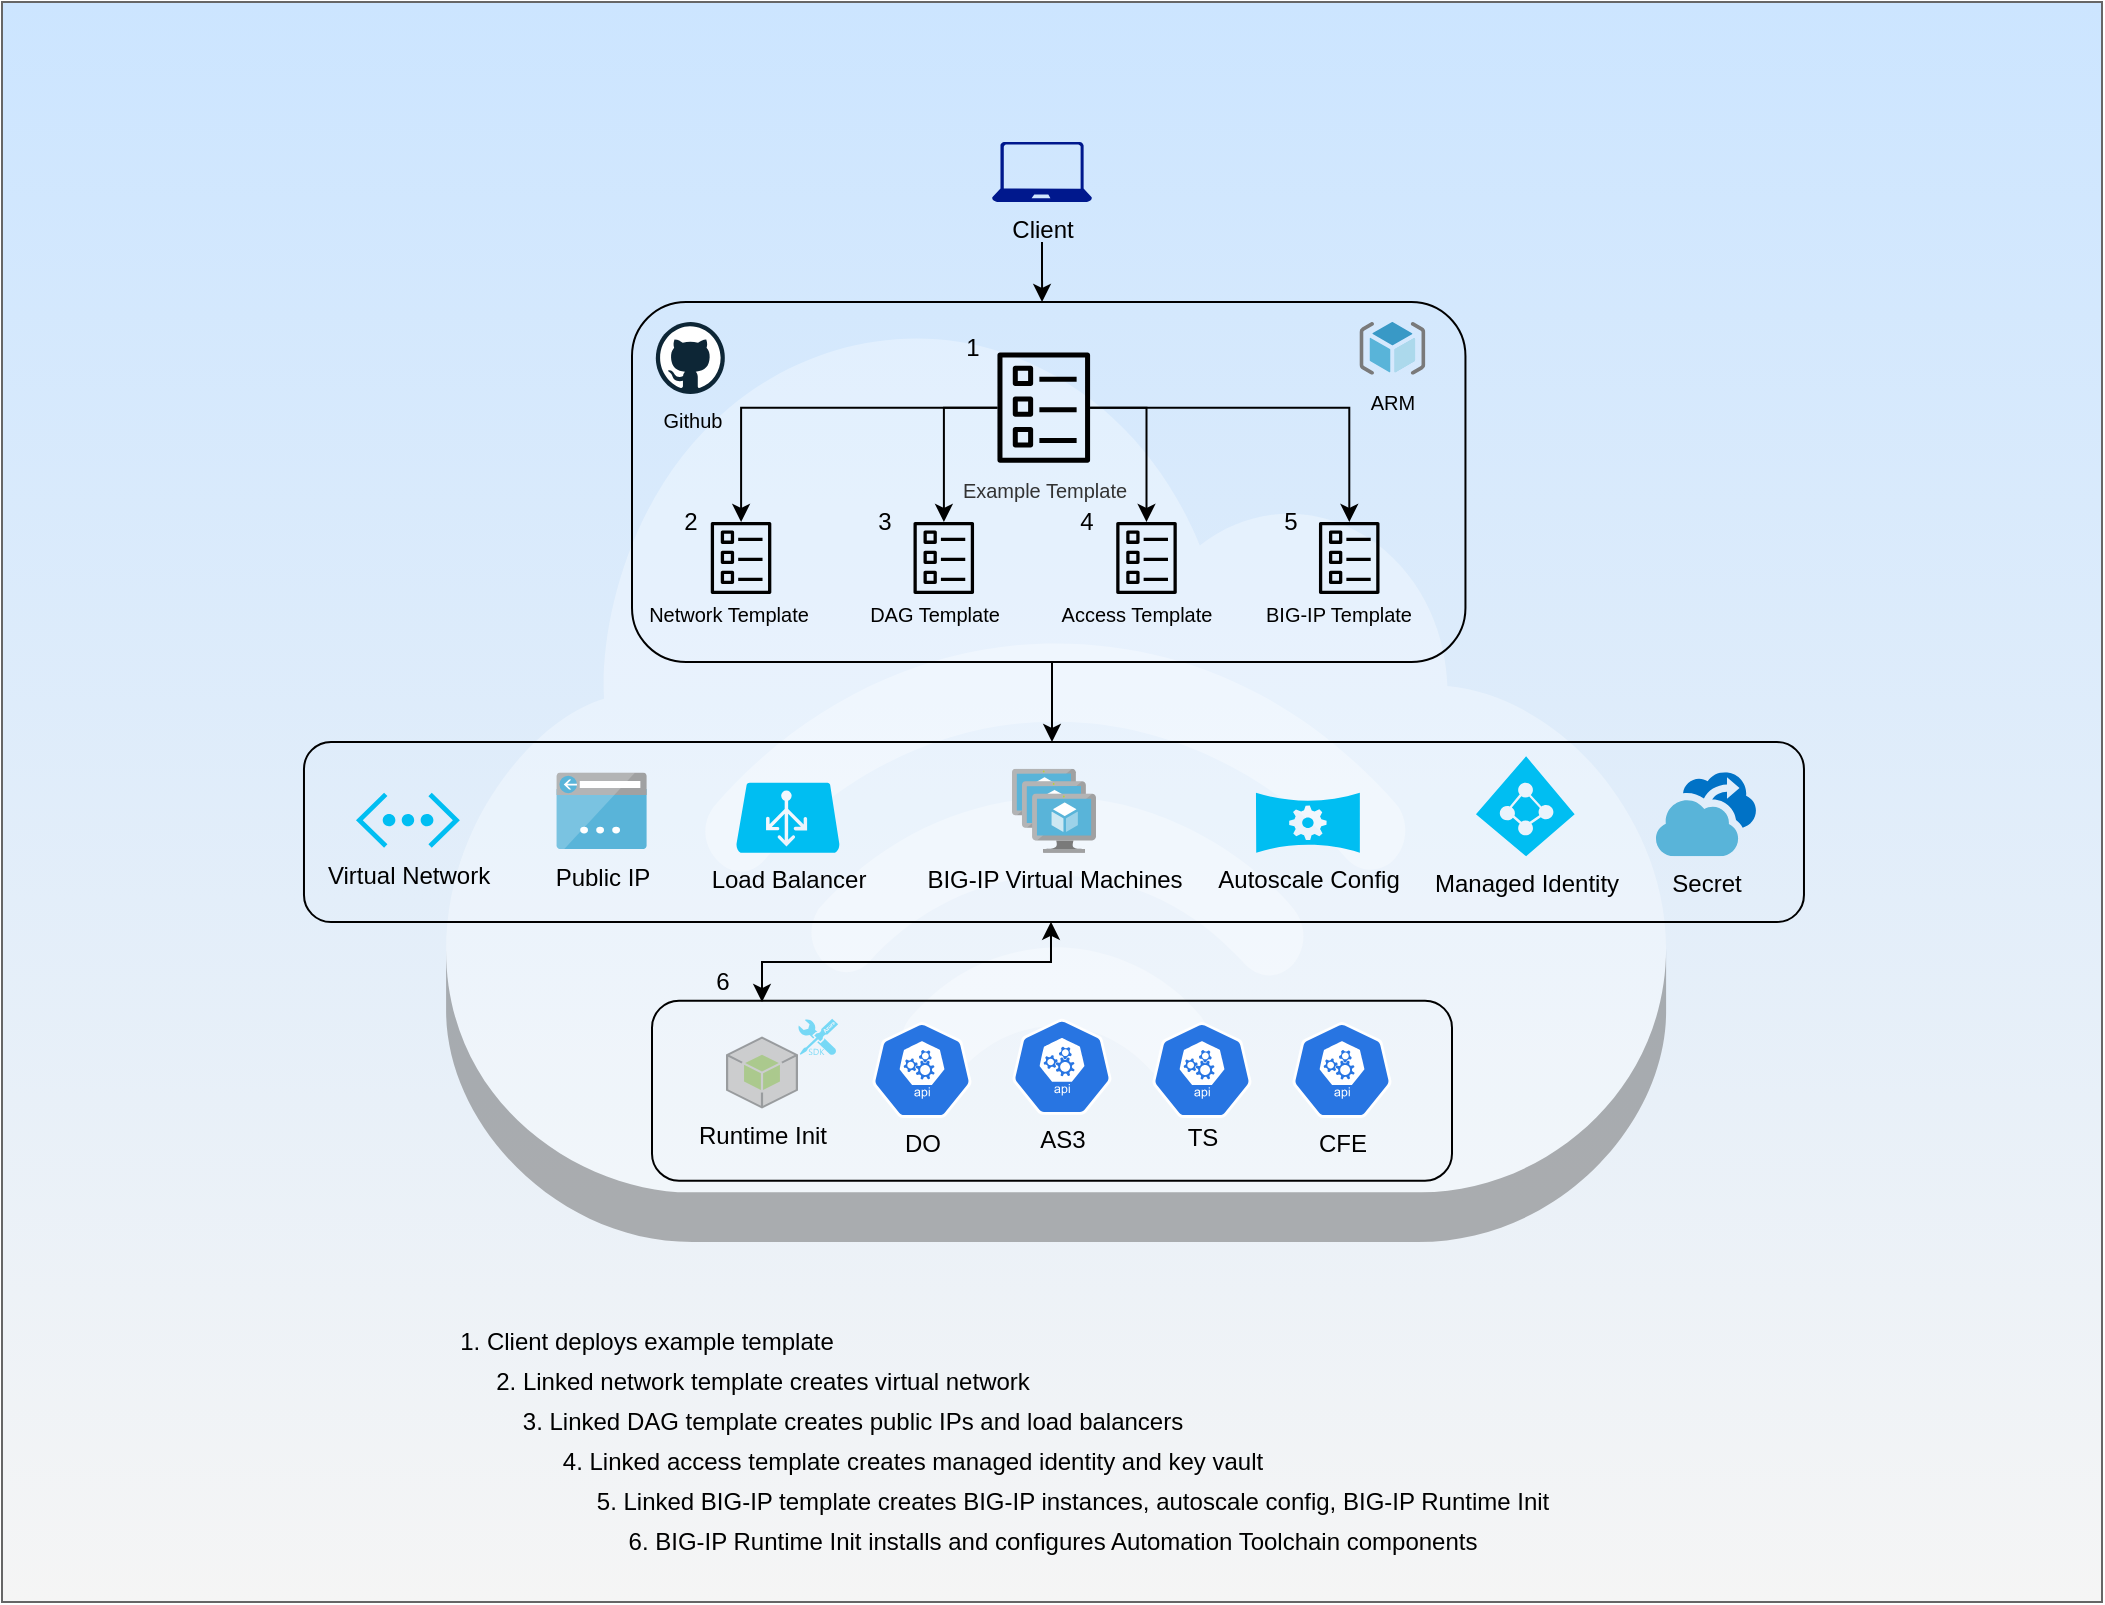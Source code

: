 <mxfile version="12.7.9" type="device"><diagram id="TBPLF4pw3LD6xtb_C-L-" name="Page-1"><mxGraphModel dx="1248" dy="1017" grid="1" gridSize="10" guides="1" tooltips="1" connect="1" arrows="1" fold="1" page="1" pageScale="1" pageWidth="1100" pageHeight="850" background="none" math="0" shadow="0"><root><mxCell id="0"/><mxCell id="1" parent="0"/><mxCell id="_M0DYiIFaHxpAlew8Ik0-135" value="" style="whiteSpace=wrap;html=1;rounded=0;fillColor=#f5f5f5;strokeColor=#666666;fontColor=#333333;gradientColor=#CCE5FF;gradientDirection=north;" parent="1" vertex="1"><mxGeometry x="30" y="30" width="1050" height="800" as="geometry"/></mxCell><mxCell id="_M0DYiIFaHxpAlew8Ik0-23" value="" style="outlineConnect=0;dashed=0;verticalLabelPosition=bottom;verticalAlign=top;align=center;html=1;shape=mxgraph.aws3.internet_3;fillColor=#ffffff;gradientColor=none;opacity=30;strokeColor=#000000;shadow=0;" parent="1" vertex="1"><mxGeometry x="252.05" y="190" width="610" height="460" as="geometry"/></mxCell><mxCell id="wfL6TNnV5ihlvDAfudO5-1" value="1. Client deploys example template" style="text;html=1;resizable=0;autosize=1;align=center;verticalAlign=middle;points=[];fillColor=none;strokeColor=none;rounded=0;" parent="1" vertex="1"><mxGeometry x="252.05" y="690.0" width="200" height="20" as="geometry"/></mxCell><mxCell id="wfL6TNnV5ihlvDAfudO5-2" value="2. Linked network template creates virtual network" style="text;html=1;resizable=0;autosize=1;align=center;verticalAlign=middle;points=[];fillColor=none;strokeColor=none;rounded=0;" parent="1" vertex="1"><mxGeometry x="270" y="710.0" width="280" height="20" as="geometry"/></mxCell><mxCell id="wfL6TNnV5ihlvDAfudO5-3" value="3. Linked DAG template creates public IPs and load balancers" style="text;html=1;resizable=0;autosize=1;align=center;verticalAlign=middle;points=[];fillColor=none;strokeColor=none;rounded=0;" parent="1" vertex="1"><mxGeometry x="280" y="730.0" width="350" height="20" as="geometry"/></mxCell><mxCell id="wfL6TNnV5ihlvDAfudO5-4" value="4. Linked access template creates managed identity and key vault" style="text;html=1;resizable=0;autosize=1;align=center;verticalAlign=middle;points=[];fillColor=none;strokeColor=none;rounded=0;" parent="1" vertex="1"><mxGeometry x="300" y="750" width="370" height="20" as="geometry"/></mxCell><mxCell id="wfL6TNnV5ihlvDAfudO5-5" value="5. Linked BIG-IP template creates BIG-IP instances, autoscale config, BIG-IP Runtime Init" style="text;html=1;resizable=0;autosize=1;align=center;verticalAlign=middle;points=[];fillColor=none;strokeColor=none;rounded=0;" parent="1" vertex="1"><mxGeometry x="320" y="770.0" width="490" height="20" as="geometry"/></mxCell><mxCell id="wfL6TNnV5ihlvDAfudO5-6" value="6. BIG-IP Runtime Init installs and configures Automation Toolchain components" style="text;html=1;resizable=0;autosize=1;align=center;verticalAlign=middle;points=[];fillColor=none;strokeColor=none;rounded=0;" parent="1" vertex="1"><mxGeometry x="335" y="790.0" width="440" height="20" as="geometry"/></mxCell><mxCell id="CamAW3C4xL99wExMFPAF-99" style="edgeStyle=orthogonalEdgeStyle;rounded=0;orthogonalLoop=1;jettySize=auto;html=1;entryX=0.492;entryY=0;entryDx=0;entryDy=0;entryPerimeter=0;startArrow=none;startFill=0;endArrow=classic;endFill=1;strokeColor=#000000;strokeWidth=1;fontColor=#000000;" edge="1" parent="1" target="CamAW3C4xL99wExMFPAF-4"><mxGeometry relative="1" as="geometry"><mxPoint x="550" y="150" as="sourcePoint"/></mxGeometry></mxCell><mxCell id="3KkGRNWES5DtnqQzAj3k-48" value="Client" style="aspect=fixed;pointerEvents=1;shadow=0;dashed=0;html=1;strokeColor=none;labelPosition=center;verticalLabelPosition=bottom;verticalAlign=top;align=center;fillColor=#00188D;shape=mxgraph.azure.laptop" parent="1" vertex="1"><mxGeometry x="525.0" y="100" width="50" height="30" as="geometry"/></mxCell><mxCell id="CamAW3C4xL99wExMFPAF-17" value="" style="group" vertex="1" connectable="0" parent="1"><mxGeometry x="345" y="180" width="420" height="180" as="geometry"/></mxCell><mxCell id="CamAW3C4xL99wExMFPAF-4" value="" style="rounded=1;whiteSpace=wrap;html=1;shadow=0;glass=0;comic=0;strokeWidth=1;fillColor=none;gradientColor=#ffffff;" vertex="1" parent="CamAW3C4xL99wExMFPAF-17"><mxGeometry width="416.723" height="180" as="geometry"/></mxCell><mxCell id="3KkGRNWES5DtnqQzAj3k-16" value="" style="group" parent="CamAW3C4xL99wExMFPAF-17" vertex="1" connectable="0"><mxGeometry x="206.007" y="100.0" width="112.628" height="75.5" as="geometry"/></mxCell><mxCell id="3KkGRNWES5DtnqQzAj3k-17" value="" style="outlineConnect=0;fontColor=#333333;fillColor=#000000;strokeColor=none;dashed=0;verticalLabelPosition=bottom;verticalAlign=top;align=center;html=1;fontSize=12;fontStyle=0;pointerEvents=1;shape=mxgraph.aws4.template;" parent="3KkGRNWES5DtnqQzAj3k-16" vertex="1"><mxGeometry x="30.973" y="10" width="40.546" height="36" as="geometry"/></mxCell><mxCell id="3KkGRNWES5DtnqQzAj3k-18" value="&lt;font style=&quot;font-size: 10px&quot;&gt;Access Template&lt;/font&gt;" style="text;html=1;resizable=0;autosize=1;align=center;verticalAlign=middle;points=[];fillColor=none;strokeColor=none;rounded=0;opacity=50;" parent="3KkGRNWES5DtnqQzAj3k-16" vertex="1"><mxGeometry x="0.563" y="46" width="90" height="20" as="geometry"/></mxCell><mxCell id="3KkGRNWES5DtnqQzAj3k-19" value="" style="group" parent="CamAW3C4xL99wExMFPAF-17" vertex="1" connectable="0"><mxGeometry x="104.642" y="100.0" width="112.628" height="75.5" as="geometry"/></mxCell><mxCell id="3KkGRNWES5DtnqQzAj3k-20" value="" style="outlineConnect=0;fontColor=#333333;fillColor=#000000;strokeColor=none;dashed=0;verticalLabelPosition=bottom;verticalAlign=top;align=center;html=1;fontSize=12;fontStyle=0;pointerEvents=1;shape=mxgraph.aws4.template;" parent="3KkGRNWES5DtnqQzAj3k-19" vertex="1"><mxGeometry x="30.973" y="10" width="40.546" height="36" as="geometry"/></mxCell><mxCell id="3KkGRNWES5DtnqQzAj3k-21" value="&lt;font style=&quot;font-size: 10px&quot;&gt;DAG Template&lt;/font&gt;" style="text;html=1;resizable=0;autosize=1;align=center;verticalAlign=middle;points=[];fillColor=none;strokeColor=none;rounded=0;opacity=50;" parent="3KkGRNWES5DtnqQzAj3k-19" vertex="1"><mxGeometry x="6.195" y="46" width="80" height="20" as="geometry"/></mxCell><mxCell id="3KkGRNWES5DtnqQzAj3k-22" value="" style="group" parent="CamAW3C4xL99wExMFPAF-17" vertex="1" connectable="0"><mxGeometry x="3.277" y="100.0" width="112.628" height="75.5" as="geometry"/></mxCell><mxCell id="3KkGRNWES5DtnqQzAj3k-23" value="" style="outlineConnect=0;fontColor=#333333;fillColor=#000000;strokeColor=none;dashed=0;verticalLabelPosition=bottom;verticalAlign=top;align=center;html=1;fontSize=12;fontStyle=0;pointerEvents=1;shape=mxgraph.aws4.template;shadow=0;gradientColor=none;" parent="3KkGRNWES5DtnqQzAj3k-22" vertex="1"><mxGeometry x="30.973" y="10" width="40.546" height="36" as="geometry"/></mxCell><mxCell id="3KkGRNWES5DtnqQzAj3k-24" value="&lt;span style=&quot;font-size: 10px&quot;&gt;Network Template&lt;/span&gt;" style="text;html=1;resizable=0;autosize=1;align=center;verticalAlign=middle;points=[];fillColor=none;strokeColor=none;rounded=0;opacity=50;" parent="3KkGRNWES5DtnqQzAj3k-22" vertex="1"><mxGeometry x="-5.068" y="46" width="100" height="20" as="geometry"/></mxCell><mxCell id="3KkGRNWES5DtnqQzAj3k-13" value="" style="group;fillColor=none;strokeColor=none;labelBorderColor=none;" parent="CamAW3C4xL99wExMFPAF-17" vertex="1" connectable="0"><mxGeometry x="307.372" y="100.0" width="112.628" height="75.5" as="geometry"/></mxCell><mxCell id="3KkGRNWES5DtnqQzAj3k-14" value="" style="outlineConnect=0;fontColor=#333333;fillColor=#000000;strokeColor=none;dashed=0;verticalLabelPosition=bottom;verticalAlign=top;align=center;html=1;fontSize=12;fontStyle=0;pointerEvents=1;shape=mxgraph.aws4.template;" parent="3KkGRNWES5DtnqQzAj3k-13" vertex="1"><mxGeometry x="30.973" y="10" width="40.546" height="36" as="geometry"/></mxCell><mxCell id="3KkGRNWES5DtnqQzAj3k-15" value="&lt;font style=&quot;font-size: 10px&quot;&gt;BIG-IP Template&lt;/font&gt;" style="text;html=1;resizable=0;autosize=1;align=center;verticalAlign=middle;points=[];fillColor=none;strokeColor=none;rounded=0;opacity=50;" parent="3KkGRNWES5DtnqQzAj3k-13" vertex="1"><mxGeometry x="0.563" y="46" width="90" height="20" as="geometry"/></mxCell><mxCell id="CamAW3C4xL99wExMFPAF-40" style="edgeStyle=orthogonalEdgeStyle;rounded=0;orthogonalLoop=1;jettySize=auto;html=1;fontColor=#000000;" edge="1" parent="CamAW3C4xL99wExMFPAF-17" source="_M0DYiIFaHxpAlew8Ik0-147" target="3KkGRNWES5DtnqQzAj3k-23"><mxGeometry relative="1" as="geometry"/></mxCell><mxCell id="CamAW3C4xL99wExMFPAF-41" style="edgeStyle=orthogonalEdgeStyle;rounded=0;orthogonalLoop=1;jettySize=auto;html=1;fontColor=#000000;" edge="1" parent="CamAW3C4xL99wExMFPAF-17" source="_M0DYiIFaHxpAlew8Ik0-147" target="3KkGRNWES5DtnqQzAj3k-20"><mxGeometry relative="1" as="geometry"/></mxCell><mxCell id="CamAW3C4xL99wExMFPAF-42" style="edgeStyle=orthogonalEdgeStyle;rounded=0;orthogonalLoop=1;jettySize=auto;html=1;fontColor=#000000;" edge="1" parent="CamAW3C4xL99wExMFPAF-17" source="_M0DYiIFaHxpAlew8Ik0-147" target="3KkGRNWES5DtnqQzAj3k-17"><mxGeometry relative="1" as="geometry"/></mxCell><mxCell id="CamAW3C4xL99wExMFPAF-43" style="edgeStyle=orthogonalEdgeStyle;rounded=0;orthogonalLoop=1;jettySize=auto;html=1;fontColor=#000000;" edge="1" parent="CamAW3C4xL99wExMFPAF-17" source="_M0DYiIFaHxpAlew8Ik0-147" target="3KkGRNWES5DtnqQzAj3k-14"><mxGeometry relative="1" as="geometry"/></mxCell><mxCell id="_M0DYiIFaHxpAlew8Ik0-147" value="&lt;font style=&quot;font-size: 10px&quot;&gt;Example Template&lt;/font&gt;" style="outlineConnect=0;fontColor=#333333;fillColor=#000000;strokeColor=none;dashed=0;verticalLabelPosition=bottom;verticalAlign=top;align=center;html=1;fontSize=12;fontStyle=0;pointerEvents=1;shape=mxgraph.aws4.template;" parent="CamAW3C4xL99wExMFPAF-17" vertex="1"><mxGeometry x="173.447" y="25.298" width="64.874" height="55.073" as="geometry"/></mxCell><mxCell id="CamAW3C4xL99wExMFPAF-56" value="&lt;font style=&quot;font-size: 10px&quot;&gt;ARM&lt;/font&gt;" style="html=1;points=[];align=center;image;fontSize=12;image=img/lib/mscae/ResourceGroup.svg;rounded=0;shadow=0;glass=0;comic=0;labelBackgroundColor=none;strokeColor=#000000;strokeWidth=1;fillColor=none;gradientColor=none;aspect=fixed;" vertex="1" parent="CamAW3C4xL99wExMFPAF-17"><mxGeometry x="363.731" y="10" width="32.95" height="26.36" as="geometry"/></mxCell><mxCell id="_M0DYiIFaHxpAlew8Ik0-253" value="" style="group" parent="CamAW3C4xL99wExMFPAF-17" vertex="1" connectable="0"><mxGeometry x="10" y="10" width="38.33" height="59" as="geometry"/></mxCell><mxCell id="_M0DYiIFaHxpAlew8Ik0-233" value="" style="dashed=0;outlineConnect=0;html=1;align=center;labelPosition=center;verticalLabelPosition=bottom;verticalAlign=top;shape=mxgraph.weblogos.github;rounded=1;fillColor=#000000;" parent="_M0DYiIFaHxpAlew8Ik0-253" vertex="1"><mxGeometry x="1.917" width="34.497" height="36" as="geometry"/></mxCell><mxCell id="_M0DYiIFaHxpAlew8Ik0-241" value="&lt;font style=&quot;font-size: 10px&quot;&gt;Github&lt;/font&gt;" style="text;html=1;resizable=0;autosize=1;align=center;verticalAlign=middle;points=[];fillColor=none;strokeColor=none;rounded=0;" parent="_M0DYiIFaHxpAlew8Ik0-253" vertex="1"><mxGeometry y="39" width="40" height="20" as="geometry"/></mxCell><mxCell id="CamAW3C4xL99wExMFPAF-102" value="3" style="text;html=1;resizable=0;autosize=1;align=center;verticalAlign=middle;points=[];fillColor=none;strokeColor=none;rounded=0;shadow=0;glass=0;comic=0;labelBackgroundColor=none;fontColor=#000000;" vertex="1" parent="CamAW3C4xL99wExMFPAF-17"><mxGeometry x="115.91" y="100" width="20" height="20" as="geometry"/></mxCell><mxCell id="CamAW3C4xL99wExMFPAF-101" value="2" style="text;html=1;resizable=0;autosize=1;align=center;verticalAlign=middle;points=[];fillColor=none;strokeColor=none;rounded=0;shadow=0;glass=0;comic=0;labelBackgroundColor=none;fontColor=#000000;" vertex="1" parent="CamAW3C4xL99wExMFPAF-17"><mxGeometry x="19.17" y="100" width="20" height="20" as="geometry"/></mxCell><mxCell id="CamAW3C4xL99wExMFPAF-104" value="4" style="text;html=1;resizable=0;autosize=1;align=center;verticalAlign=middle;points=[];fillColor=none;strokeColor=none;rounded=0;shadow=0;glass=0;comic=0;labelBackgroundColor=none;fontColor=#000000;" vertex="1" parent="CamAW3C4xL99wExMFPAF-17"><mxGeometry x="217.27" y="100" width="20" height="20" as="geometry"/></mxCell><mxCell id="CamAW3C4xL99wExMFPAF-103" value="5" style="text;html=1;resizable=0;autosize=1;align=center;verticalAlign=middle;points=[];fillColor=none;strokeColor=none;rounded=0;shadow=0;glass=0;comic=0;labelBackgroundColor=none;fontColor=#000000;" vertex="1" parent="CamAW3C4xL99wExMFPAF-17"><mxGeometry x="318.64" y="100" width="20" height="20" as="geometry"/></mxCell><mxCell id="CamAW3C4xL99wExMFPAF-100" value="1" style="text;html=1;resizable=0;autosize=1;align=center;verticalAlign=middle;points=[];fillColor=none;strokeColor=none;rounded=0;shadow=0;glass=0;comic=0;labelBackgroundColor=none;fontColor=#000000;" vertex="1" parent="CamAW3C4xL99wExMFPAF-17"><mxGeometry x="160" y="13.18" width="20" height="20" as="geometry"/></mxCell><mxCell id="CamAW3C4xL99wExMFPAF-19" value="" style="group" vertex="1" connectable="0" parent="1"><mxGeometry x="350" y="530" width="410" height="90" as="geometry"/></mxCell><mxCell id="CamAW3C4xL99wExMFPAF-1" value="" style="rounded=1;whiteSpace=wrap;html=1;perimeterSpacing=0;glass=0;comic=0;shadow=0;fillColor=none;strokeWidth=1;" vertex="1" parent="CamAW3C4xL99wExMFPAF-19"><mxGeometry x="5" y="-0.63" width="400" height="90" as="geometry"/></mxCell><mxCell id="CamAW3C4xL99wExMFPAF-18" value="" style="group" vertex="1" connectable="0" parent="CamAW3C4xL99wExMFPAF-19"><mxGeometry y="8.38" width="130" height="68.743" as="geometry"/></mxCell><mxCell id="_M0DYiIFaHxpAlew8Ik0-159" value="" style="outlineConnect=0;dashed=0;verticalLabelPosition=bottom;verticalAlign=top;align=center;html=1;shape=mxgraph.aws3.android;fillColor=#8CC64F;gradientColor=none;rounded=1;opacity=50;" parent="CamAW3C4xL99wExMFPAF-18" vertex="1"><mxGeometry x="42.0" y="8.93" width="36" height="36" as="geometry"/></mxCell><mxCell id="_M0DYiIFaHxpAlew8Ik0-160" value="&lt;font style=&quot;font-size: 12px&quot;&gt;Runtime Init&lt;/font&gt;" style="text;html=1;align=center;verticalAlign=middle;resizable=0;points=[];autosize=1;" parent="CamAW3C4xL99wExMFPAF-18" vertex="1"><mxGeometry x="20" y="48.743" width="80" height="20" as="geometry"/></mxCell><mxCell id="_M0DYiIFaHxpAlew8Ik0-209" value="" style="verticalLabelPosition=bottom;html=1;verticalAlign=top;align=center;strokeColor=none;fillColor=#00BEF2;shape=mxgraph.azure.azure_sdk;rounded=1;opacity=50;" parent="CamAW3C4xL99wExMFPAF-18" vertex="1"><mxGeometry x="78" width="20.09" height="18.26" as="geometry"/></mxCell><mxCell id="CamAW3C4xL99wExMFPAF-79" value="" style="group" vertex="1" connectable="0" parent="CamAW3C4xL99wExMFPAF-19"><mxGeometry x="115.0" y="10" width="50" height="70.5" as="geometry"/></mxCell><mxCell id="CamAW3C4xL99wExMFPAF-80" value="" style="html=1;dashed=0;whitespace=wrap;fillColor=#2875E2;strokeColor=#ffffff;points=[[0.005,0.63,0],[0.1,0.2,0],[0.9,0.2,0],[0.5,0,0],[0.995,0.63,0],[0.72,0.99,0],[0.5,1,0],[0.28,0.99,0]];shape=mxgraph.kubernetes.icon;prIcon=api" vertex="1" parent="CamAW3C4xL99wExMFPAF-79"><mxGeometry width="50" height="48" as="geometry"/></mxCell><mxCell id="CamAW3C4xL99wExMFPAF-81" value="DO" style="text;html=1;resizable=0;autosize=1;align=center;verticalAlign=middle;points=[];fillColor=none;strokeColor=none;rounded=0;" vertex="1" parent="CamAW3C4xL99wExMFPAF-79"><mxGeometry x="10" y="50.5" width="30" height="20" as="geometry"/></mxCell><mxCell id="CamAW3C4xL99wExMFPAF-14" value="" style="group" vertex="1" connectable="0" parent="CamAW3C4xL99wExMFPAF-19"><mxGeometry x="185.0" y="8.38" width="50" height="70.5" as="geometry"/></mxCell><mxCell id="3KkGRNWES5DtnqQzAj3k-36" value="" style="html=1;dashed=0;whitespace=wrap;fillColor=#2875E2;strokeColor=#ffffff;points=[[0.005,0.63,0],[0.1,0.2,0],[0.9,0.2,0],[0.5,0,0],[0.995,0.63,0],[0.72,0.99,0],[0.5,1,0],[0.28,0.99,0]];shape=mxgraph.kubernetes.icon;prIcon=api" parent="CamAW3C4xL99wExMFPAF-14" vertex="1"><mxGeometry width="50" height="48" as="geometry"/></mxCell><mxCell id="3KkGRNWES5DtnqQzAj3k-39" value="AS3" style="text;html=1;resizable=0;autosize=1;align=center;verticalAlign=middle;points=[];fillColor=none;strokeColor=none;rounded=0;" parent="CamAW3C4xL99wExMFPAF-14" vertex="1"><mxGeometry x="5" y="50.5" width="40" height="20" as="geometry"/></mxCell><mxCell id="CamAW3C4xL99wExMFPAF-15" value="" style="group" vertex="1" connectable="0" parent="CamAW3C4xL99wExMFPAF-19"><mxGeometry x="255" y="7.5" width="50" height="70.5" as="geometry"/></mxCell><mxCell id="3KkGRNWES5DtnqQzAj3k-40" value="TS" style="text;html=1;resizable=0;autosize=1;align=center;verticalAlign=middle;points=[];fillColor=none;strokeColor=none;rounded=0;" parent="CamAW3C4xL99wExMFPAF-15" vertex="1"><mxGeometry x="10" y="50.5" width="30" height="20" as="geometry"/></mxCell><mxCell id="CamAW3C4xL99wExMFPAF-16" value="" style="group" vertex="1" connectable="0" parent="CamAW3C4xL99wExMFPAF-19"><mxGeometry x="325" y="10.0" width="50" height="70.5" as="geometry"/></mxCell><mxCell id="3KkGRNWES5DtnqQzAj3k-41" value="" style="html=1;dashed=0;whitespace=wrap;fillColor=#2875E2;strokeColor=#ffffff;points=[[0.005,0.63,0],[0.1,0.2,0],[0.9,0.2,0],[0.5,0,0],[0.995,0.63,0],[0.72,0.99,0],[0.5,1,0],[0.28,0.99,0]];shape=mxgraph.kubernetes.icon;prIcon=api" parent="CamAW3C4xL99wExMFPAF-16" vertex="1"><mxGeometry width="50" height="48" as="geometry"/></mxCell><mxCell id="3KkGRNWES5DtnqQzAj3k-42" value="CFE" style="text;html=1;resizable=0;autosize=1;align=center;verticalAlign=middle;points=[];fillColor=none;strokeColor=none;rounded=0;" parent="CamAW3C4xL99wExMFPAF-16" vertex="1"><mxGeometry x="5" y="50.5" width="40" height="20" as="geometry"/></mxCell><mxCell id="3KkGRNWES5DtnqQzAj3k-37" value="" style="html=1;dashed=0;whitespace=wrap;fillColor=#2875E2;strokeColor=#ffffff;points=[[0.005,0.63,0],[0.1,0.2,0],[0.9,0.2,0],[0.5,0,0],[0.995,0.63,0],[0.72,0.99,0],[0.5,1,0],[0.28,0.99,0]];shape=mxgraph.kubernetes.icon;prIcon=api" parent="CamAW3C4xL99wExMFPAF-19" vertex="1"><mxGeometry x="255" y="10" width="50" height="48" as="geometry"/></mxCell><mxCell id="CamAW3C4xL99wExMFPAF-82" style="edgeStyle=orthogonalEdgeStyle;rounded=0;orthogonalLoop=1;jettySize=auto;html=1;startArrow=classic;startFill=1;endArrow=classic;endFill=1;fontColor=#000000;exitX=0.498;exitY=0.999;exitDx=0;exitDy=0;exitPerimeter=0;" edge="1" parent="1" source="CamAW3C4xL99wExMFPAF-9"><mxGeometry relative="1" as="geometry"><mxPoint x="597" y="490" as="sourcePoint"/><mxPoint x="410" y="530" as="targetPoint"/><Array as="points"><mxPoint x="555" y="510"/><mxPoint x="410" y="510"/></Array></mxGeometry></mxCell><mxCell id="CamAW3C4xL99wExMFPAF-93" style="edgeStyle=orthogonalEdgeStyle;rounded=0;orthogonalLoop=1;jettySize=auto;html=1;startArrow=none;startFill=0;endArrow=classic;endFill=1;strokeColor=#000000;strokeWidth=1;fontColor=#000000;" edge="1" parent="1" target="CamAW3C4xL99wExMFPAF-9"><mxGeometry relative="1" as="geometry"><mxPoint x="555" y="360" as="sourcePoint"/><Array as="points"><mxPoint x="555" y="360"/></Array></mxGeometry></mxCell><mxCell id="CamAW3C4xL99wExMFPAF-96" value="" style="group" vertex="1" connectable="0" parent="1"><mxGeometry x="175" y="400" width="750" height="90" as="geometry"/></mxCell><mxCell id="CamAW3C4xL99wExMFPAF-97" value="" style="group" vertex="1" connectable="0" parent="CamAW3C4xL99wExMFPAF-96"><mxGeometry x="5.99" width="750" height="90" as="geometry"/></mxCell><mxCell id="CamAW3C4xL99wExMFPAF-9" value="" style="rounded=1;whiteSpace=wrap;html=1;shadow=0;glass=0;comic=0;labelBackgroundColor=none;strokeWidth=1;fillColor=none;gradientColor=#ffffff;" vertex="1" parent="CamAW3C4xL99wExMFPAF-97"><mxGeometry width="750" height="90" as="geometry"/></mxCell><mxCell id="3KkGRNWES5DtnqQzAj3k-28" value="Autoscale Config" style="verticalLabelPosition=bottom;html=1;verticalAlign=top;align=center;strokeColor=none;fillColor=#00BEF2;shape=mxgraph.azure.autoscale;" parent="CamAW3C4xL99wExMFPAF-97" vertex="1"><mxGeometry x="475.991" y="25.37" width="51.943" height="30" as="geometry"/></mxCell><mxCell id="3KkGRNWES5DtnqQzAj3k-27" value="Virtual Network" style="verticalLabelPosition=bottom;html=1;verticalAlign=top;align=center;strokeColor=none;fillColor=#00BEF2;shape=mxgraph.azure.virtual_network;pointerEvents=1;" parent="CamAW3C4xL99wExMFPAF-97" vertex="1"><mxGeometry x="25.994" y="25.37" width="51.943" height="27.5" as="geometry"/></mxCell><mxCell id="3KkGRNWES5DtnqQzAj3k-30" value="Load Balancer" style="verticalLabelPosition=bottom;html=1;verticalAlign=top;align=center;strokeColor=none;fillColor=#00BEF2;shape=mxgraph.azure.azure_load_balancer;" parent="CamAW3C4xL99wExMFPAF-97" vertex="1"><mxGeometry x="215.993" y="20.37" width="51.943" height="35" as="geometry"/></mxCell><mxCell id="3KkGRNWES5DtnqQzAj3k-32" value="Public IP" style="aspect=fixed;html=1;points=[];align=center;image;fontSize=12;image=img/lib/mscae/App_Service_IPAddress.svg;labelBackgroundColor=none;" parent="CamAW3C4xL99wExMFPAF-97" vertex="1"><mxGeometry x="125.989" y="15.19" width="45.662" height="38.356" as="geometry"/></mxCell><mxCell id="CamAW3C4xL99wExMFPAF-36" value="BIG-IP Virtual Machines" style="html=1;points=[];align=center;image;fontSize=12;image=img/lib/mscae/VM_Scale_Set.svg;rounded=0;shadow=0;glass=0;comic=0;labelBackgroundColor=none;strokeColor=#000000;strokeWidth=1;fillColor=none;gradientColor=#ffffff;imageBackground=none;aspect=fixed;" vertex="1" parent="CamAW3C4xL99wExMFPAF-97"><mxGeometry x="353.994" y="13.36" width="42.009" height="42.009" as="geometry"/></mxCell><mxCell id="3KkGRNWES5DtnqQzAj3k-25" value="Managed Identity" style="verticalLabelPosition=bottom;html=1;verticalAlign=top;align=center;strokeColor=none;fillColor=#00BEF2;shape=mxgraph.azure.azure_active_directory;" parent="CamAW3C4xL99wExMFPAF-97" vertex="1"><mxGeometry x="585.989" y="7.15" width="49.346" height="50" as="geometry"/></mxCell><mxCell id="CamAW3C4xL99wExMFPAF-95" value="Secret" style="aspect=fixed;html=1;points=[];align=center;image;fontSize=12;image=img/lib/mscae/Backup.svg;rounded=0;shadow=0;glass=0;comic=0;labelBackgroundColor=none;strokeColor=#000000;strokeWidth=1;fillColor=none;gradientColor=none;" vertex="1" parent="CamAW3C4xL99wExMFPAF-97"><mxGeometry x="675.99" y="15.15" width="50" height="42" as="geometry"/></mxCell><mxCell id="CamAW3C4xL99wExMFPAF-105" value="6" style="text;html=1;resizable=0;autosize=1;align=center;verticalAlign=middle;points=[];fillColor=none;strokeColor=none;rounded=0;shadow=0;glass=0;comic=0;labelBackgroundColor=none;fontColor=#000000;" vertex="1" parent="1"><mxGeometry x="380" y="510" width="20" height="20" as="geometry"/></mxCell></root></mxGraphModel></diagram></mxfile>